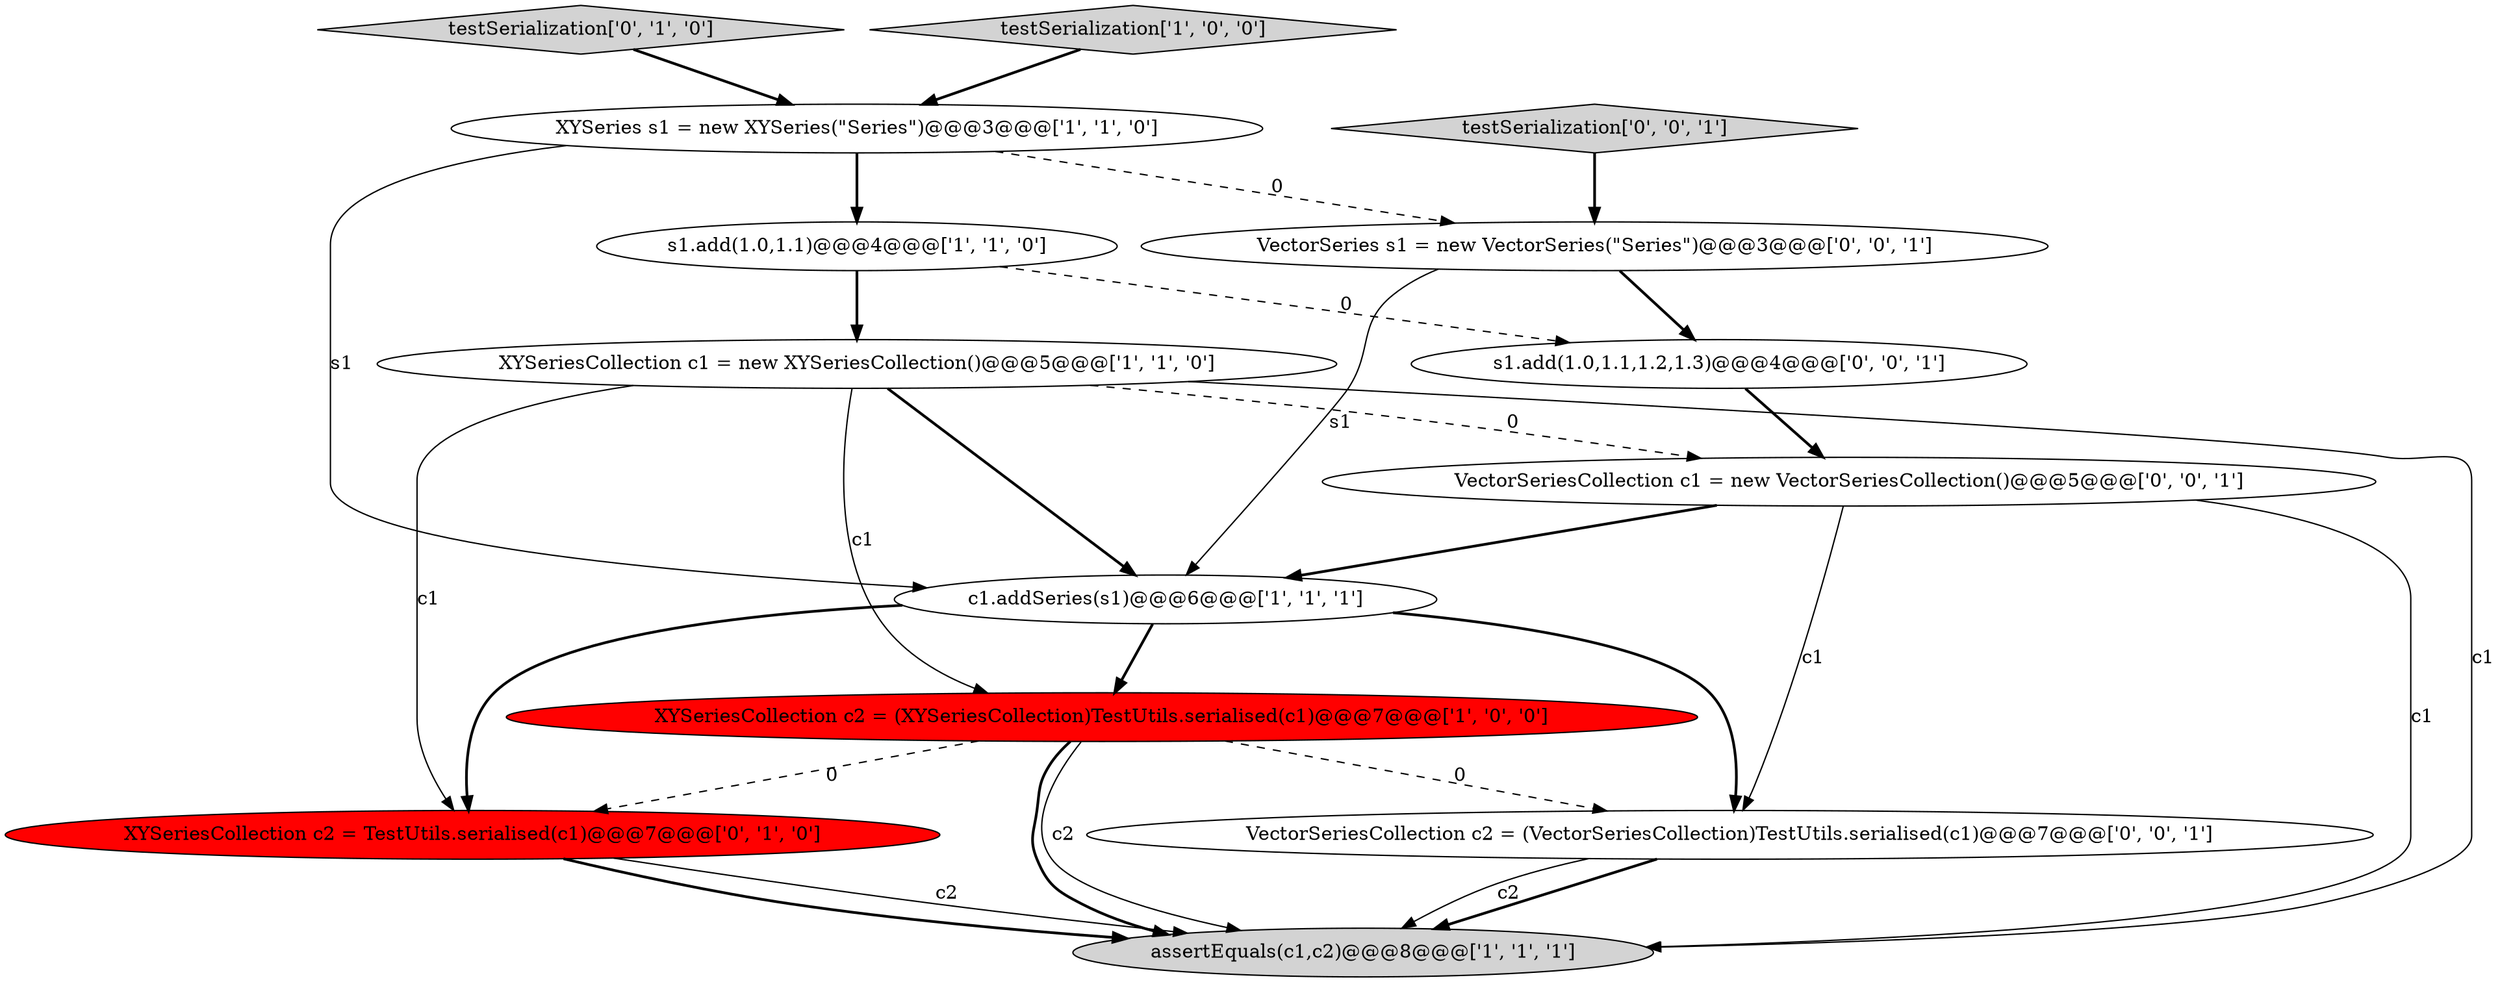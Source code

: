 digraph {
9 [style = filled, label = "VectorSeries s1 = new VectorSeries(\"Series\")@@@3@@@['0', '0', '1']", fillcolor = white, shape = ellipse image = "AAA0AAABBB3BBB"];
0 [style = filled, label = "assertEquals(c1,c2)@@@8@@@['1', '1', '1']", fillcolor = lightgray, shape = ellipse image = "AAA0AAABBB1BBB"];
8 [style = filled, label = "XYSeriesCollection c2 = TestUtils.serialised(c1)@@@7@@@['0', '1', '0']", fillcolor = red, shape = ellipse image = "AAA1AAABBB2BBB"];
7 [style = filled, label = "testSerialization['0', '1', '0']", fillcolor = lightgray, shape = diamond image = "AAA0AAABBB2BBB"];
10 [style = filled, label = "VectorSeriesCollection c2 = (VectorSeriesCollection)TestUtils.serialised(c1)@@@7@@@['0', '0', '1']", fillcolor = white, shape = ellipse image = "AAA0AAABBB3BBB"];
11 [style = filled, label = "s1.add(1.0,1.1,1.2,1.3)@@@4@@@['0', '0', '1']", fillcolor = white, shape = ellipse image = "AAA0AAABBB3BBB"];
12 [style = filled, label = "VectorSeriesCollection c1 = new VectorSeriesCollection()@@@5@@@['0', '0', '1']", fillcolor = white, shape = ellipse image = "AAA0AAABBB3BBB"];
13 [style = filled, label = "testSerialization['0', '0', '1']", fillcolor = lightgray, shape = diamond image = "AAA0AAABBB3BBB"];
2 [style = filled, label = "XYSeriesCollection c1 = new XYSeriesCollection()@@@5@@@['1', '1', '0']", fillcolor = white, shape = ellipse image = "AAA0AAABBB1BBB"];
5 [style = filled, label = "testSerialization['1', '0', '0']", fillcolor = lightgray, shape = diamond image = "AAA0AAABBB1BBB"];
6 [style = filled, label = "c1.addSeries(s1)@@@6@@@['1', '1', '1']", fillcolor = white, shape = ellipse image = "AAA0AAABBB1BBB"];
3 [style = filled, label = "s1.add(1.0,1.1)@@@4@@@['1', '1', '0']", fillcolor = white, shape = ellipse image = "AAA0AAABBB1BBB"];
1 [style = filled, label = "XYSeries s1 = new XYSeries(\"Series\")@@@3@@@['1', '1', '0']", fillcolor = white, shape = ellipse image = "AAA0AAABBB1BBB"];
4 [style = filled, label = "XYSeriesCollection c2 = (XYSeriesCollection)TestUtils.serialised(c1)@@@7@@@['1', '0', '0']", fillcolor = red, shape = ellipse image = "AAA1AAABBB1BBB"];
2->0 [style = solid, label="c1"];
7->1 [style = bold, label=""];
9->11 [style = bold, label=""];
2->6 [style = bold, label=""];
8->0 [style = solid, label="c2"];
2->4 [style = solid, label="c1"];
1->3 [style = bold, label=""];
1->9 [style = dashed, label="0"];
11->12 [style = bold, label=""];
12->0 [style = solid, label="c1"];
12->6 [style = bold, label=""];
4->0 [style = solid, label="c2"];
4->0 [style = bold, label=""];
2->8 [style = solid, label="c1"];
8->0 [style = bold, label=""];
12->10 [style = solid, label="c1"];
6->4 [style = bold, label=""];
5->1 [style = bold, label=""];
2->12 [style = dashed, label="0"];
3->2 [style = bold, label=""];
1->6 [style = solid, label="s1"];
9->6 [style = solid, label="s1"];
6->10 [style = bold, label=""];
10->0 [style = bold, label=""];
6->8 [style = bold, label=""];
4->8 [style = dashed, label="0"];
13->9 [style = bold, label=""];
10->0 [style = solid, label="c2"];
4->10 [style = dashed, label="0"];
3->11 [style = dashed, label="0"];
}
